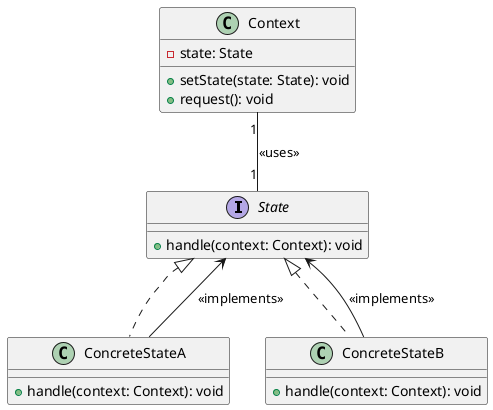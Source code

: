 @startuml

interface State {
    +handle(context: Context): void
}

class Context {
    -state: State
    +setState(state: State): void
    +request(): void
}

class ConcreteStateA implements State {
    +handle(context: Context): void
}

class ConcreteStateB implements State {
    +handle(context: Context): void
}

Context "1" -- "1" State: <<uses>>
ConcreteStateA --> State: <<implements>>
ConcreteStateB --> State: <<implements>>

@enduml